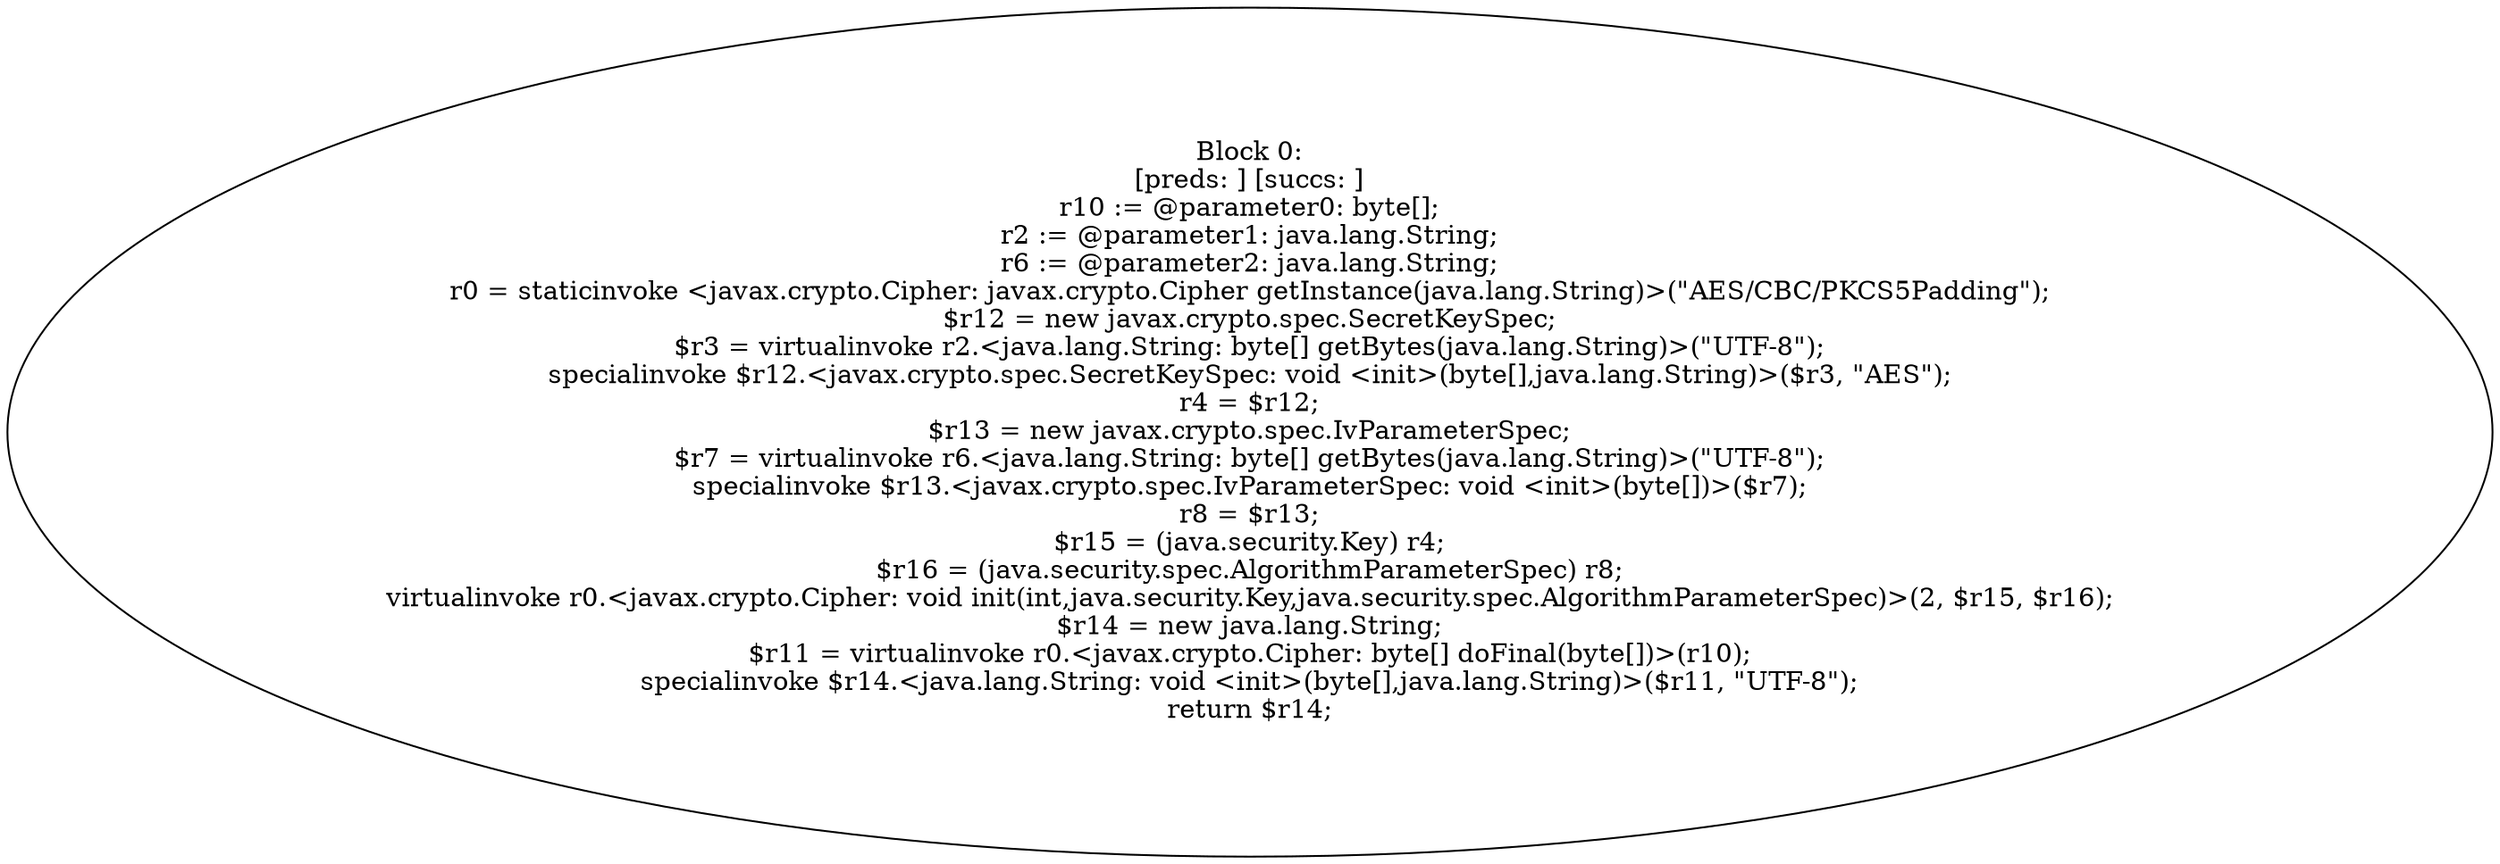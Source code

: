 digraph "unitGraph" {
    "Block 0:
[preds: ] [succs: ]
r10 := @parameter0: byte[];
r2 := @parameter1: java.lang.String;
r6 := @parameter2: java.lang.String;
r0 = staticinvoke <javax.crypto.Cipher: javax.crypto.Cipher getInstance(java.lang.String)>(\"AES/CBC/PKCS5Padding\");
$r12 = new javax.crypto.spec.SecretKeySpec;
$r3 = virtualinvoke r2.<java.lang.String: byte[] getBytes(java.lang.String)>(\"UTF-8\");
specialinvoke $r12.<javax.crypto.spec.SecretKeySpec: void <init>(byte[],java.lang.String)>($r3, \"AES\");
r4 = $r12;
$r13 = new javax.crypto.spec.IvParameterSpec;
$r7 = virtualinvoke r6.<java.lang.String: byte[] getBytes(java.lang.String)>(\"UTF-8\");
specialinvoke $r13.<javax.crypto.spec.IvParameterSpec: void <init>(byte[])>($r7);
r8 = $r13;
$r15 = (java.security.Key) r4;
$r16 = (java.security.spec.AlgorithmParameterSpec) r8;
virtualinvoke r0.<javax.crypto.Cipher: void init(int,java.security.Key,java.security.spec.AlgorithmParameterSpec)>(2, $r15, $r16);
$r14 = new java.lang.String;
$r11 = virtualinvoke r0.<javax.crypto.Cipher: byte[] doFinal(byte[])>(r10);
specialinvoke $r14.<java.lang.String: void <init>(byte[],java.lang.String)>($r11, \"UTF-8\");
return $r14;
"
}

